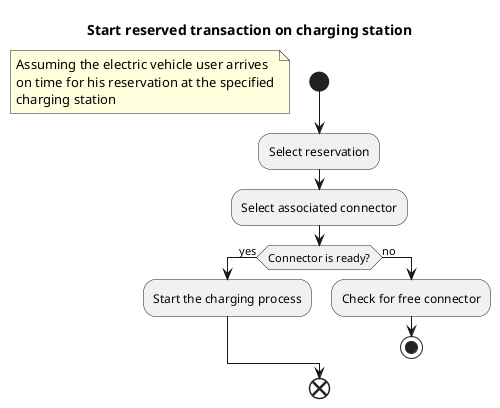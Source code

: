 @startuml

title Start reserved transaction on charging station

start

floating note left
    Assuming the electric vehicle user arrives
    on time for his reservation at the specified
    charging station
end note

:Select reservation;

:Select associated connector;

if (Connector is ready?) then (yes)
    :Start the charging process;
else (no)
    :Check for free connector;
    stop
endif

end

@enduml